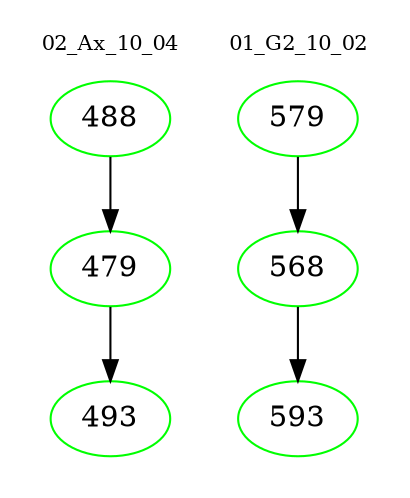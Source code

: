 digraph{
subgraph cluster_0 {
color = white
label = "02_Ax_10_04";
fontsize=10;
T0_488 [label="488", color="green"]
T0_488 -> T0_479 [color="black"]
T0_479 [label="479", color="green"]
T0_479 -> T0_493 [color="black"]
T0_493 [label="493", color="green"]
}
subgraph cluster_1 {
color = white
label = "01_G2_10_02";
fontsize=10;
T1_579 [label="579", color="green"]
T1_579 -> T1_568 [color="black"]
T1_568 [label="568", color="green"]
T1_568 -> T1_593 [color="black"]
T1_593 [label="593", color="green"]
}
}
